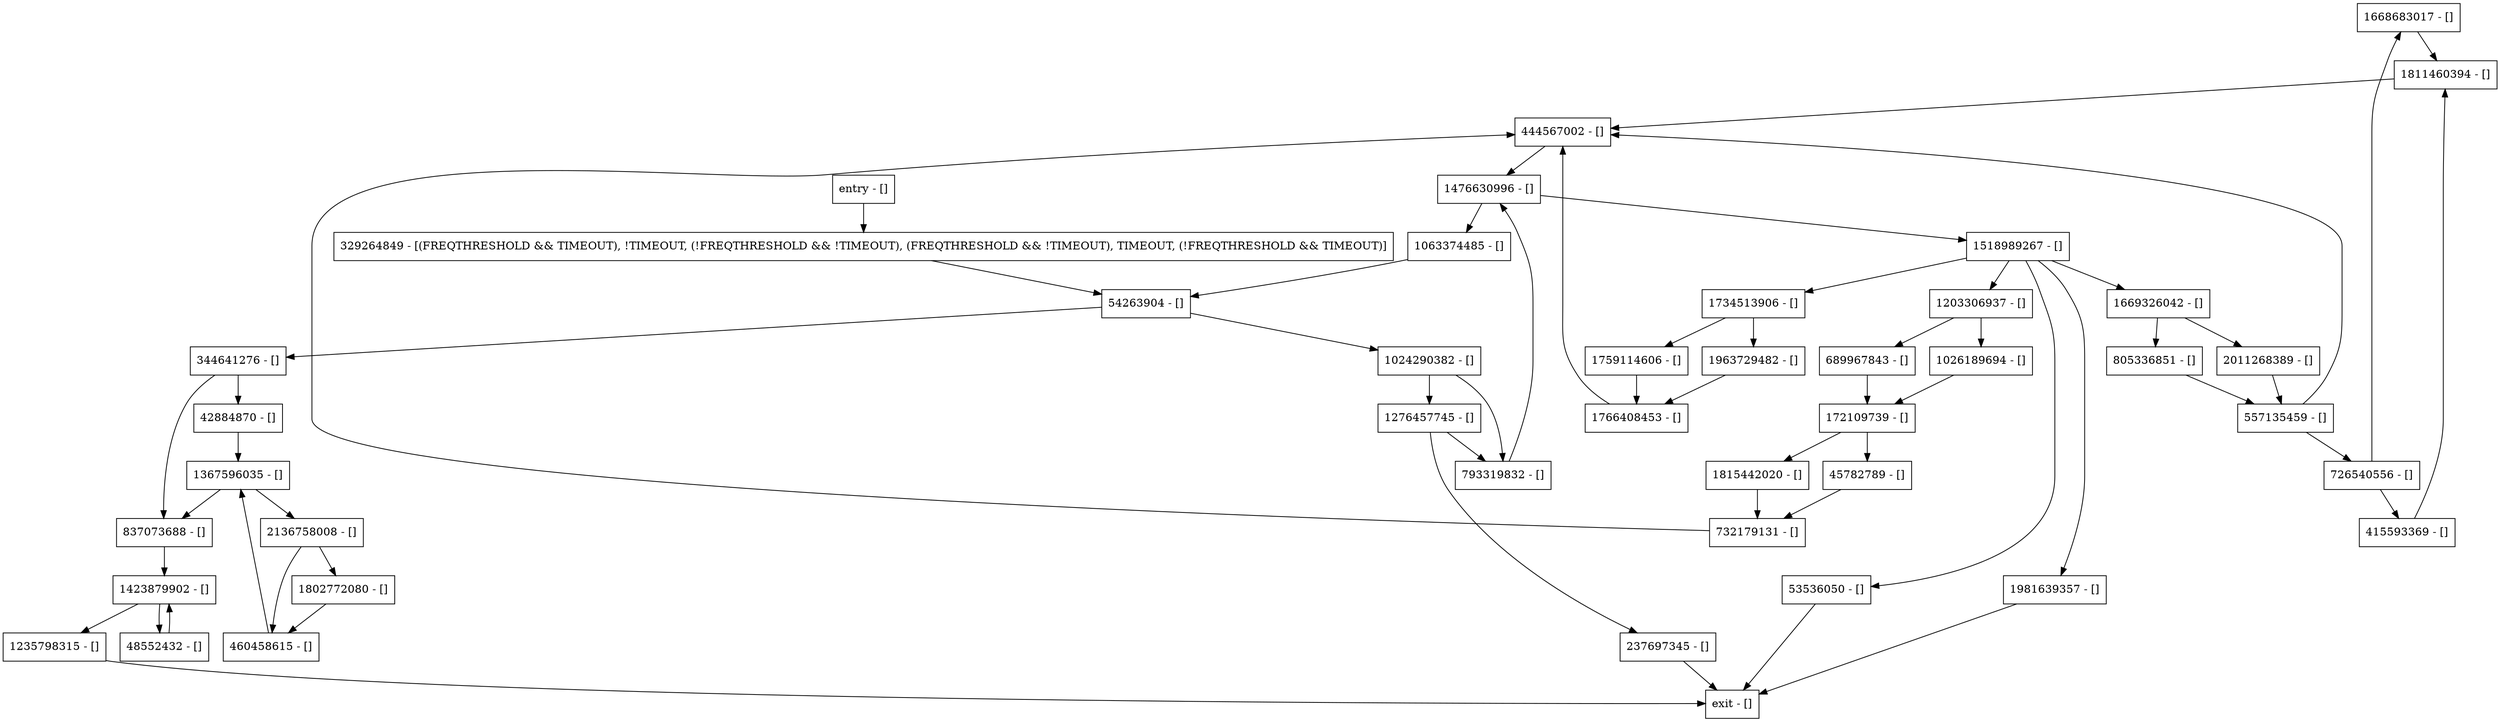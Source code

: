 digraph getColors {
node [shape=record];
1668683017 [label="1668683017 - []"];
460458615 [label="460458615 - []"];
329264849 [label="329264849 - [(FREQTHRESHOLD && TIMEOUT), !TIMEOUT, (!FREQTHRESHOLD && !TIMEOUT), (FREQTHRESHOLD && !TIMEOUT), TIMEOUT, (!FREQTHRESHOLD && TIMEOUT)]"];
53536050 [label="53536050 - []"];
45782789 [label="45782789 - []"];
54263904 [label="54263904 - []"];
48552432 [label="48552432 - []"];
415593369 [label="415593369 - []"];
1024290382 [label="1024290382 - []"];
1963729482 [label="1963729482 - []"];
344641276 [label="344641276 - []"];
1235798315 [label="1235798315 - []"];
1802772080 [label="1802772080 - []"];
1734513906 [label="1734513906 - []"];
1476630996 [label="1476630996 - []"];
837073688 [label="837073688 - []"];
1063374485 [label="1063374485 - []"];
1811460394 [label="1811460394 - []"];
444567002 [label="444567002 - []"];
1669326042 [label="1669326042 - []"];
1518989267 [label="1518989267 - []"];
172109739 [label="172109739 - []"];
2011268389 [label="2011268389 - []"];
726540556 [label="726540556 - []"];
793319832 [label="793319832 - []"];
237697345 [label="237697345 - []"];
42884870 [label="42884870 - []"];
1203306937 [label="1203306937 - []"];
entry [label="entry - []"];
exit [label="exit - []"];
1766408453 [label="1766408453 - []"];
805336851 [label="805336851 - []"];
732179131 [label="732179131 - []"];
1981639357 [label="1981639357 - []"];
1367596035 [label="1367596035 - []"];
557135459 [label="557135459 - []"];
1423879902 [label="1423879902 - []"];
1276457745 [label="1276457745 - []"];
1815442020 [label="1815442020 - []"];
2136758008 [label="2136758008 - []"];
1759114606 [label="1759114606 - []"];
1026189694 [label="1026189694 - []"];
689967843 [label="689967843 - []"];
entry;
exit;
1668683017 -> 1811460394;
460458615 -> 1367596035;
329264849 -> 54263904;
53536050 -> exit;
45782789 -> 732179131;
54263904 -> 1024290382;
54263904 -> 344641276;
48552432 -> 1423879902;
415593369 -> 1811460394;
1024290382 -> 793319832;
1024290382 -> 1276457745;
1963729482 -> 1766408453;
344641276 -> 837073688;
344641276 -> 42884870;
1235798315 -> exit;
1802772080 -> 460458615;
1734513906 -> 1963729482;
1734513906 -> 1759114606;
1476630996 -> 1518989267;
1476630996 -> 1063374485;
837073688 -> 1423879902;
1063374485 -> 54263904;
1811460394 -> 444567002;
444567002 -> 1476630996;
1669326042 -> 805336851;
1669326042 -> 2011268389;
1518989267 -> 1734513906;
1518989267 -> 53536050;
1518989267 -> 1981639357;
1518989267 -> 1669326042;
1518989267 -> 1203306937;
172109739 -> 45782789;
172109739 -> 1815442020;
2011268389 -> 557135459;
726540556 -> 1668683017;
726540556 -> 415593369;
793319832 -> 1476630996;
237697345 -> exit;
42884870 -> 1367596035;
1203306937 -> 1026189694;
1203306937 -> 689967843;
entry -> 329264849;
1766408453 -> 444567002;
805336851 -> 557135459;
732179131 -> 444567002;
1981639357 -> exit;
1367596035 -> 837073688;
1367596035 -> 2136758008;
557135459 -> 726540556;
557135459 -> 444567002;
1423879902 -> 48552432;
1423879902 -> 1235798315;
1276457745 -> 793319832;
1276457745 -> 237697345;
1815442020 -> 732179131;
2136758008 -> 1802772080;
2136758008 -> 460458615;
1759114606 -> 1766408453;
1026189694 -> 172109739;
689967843 -> 172109739;
}
